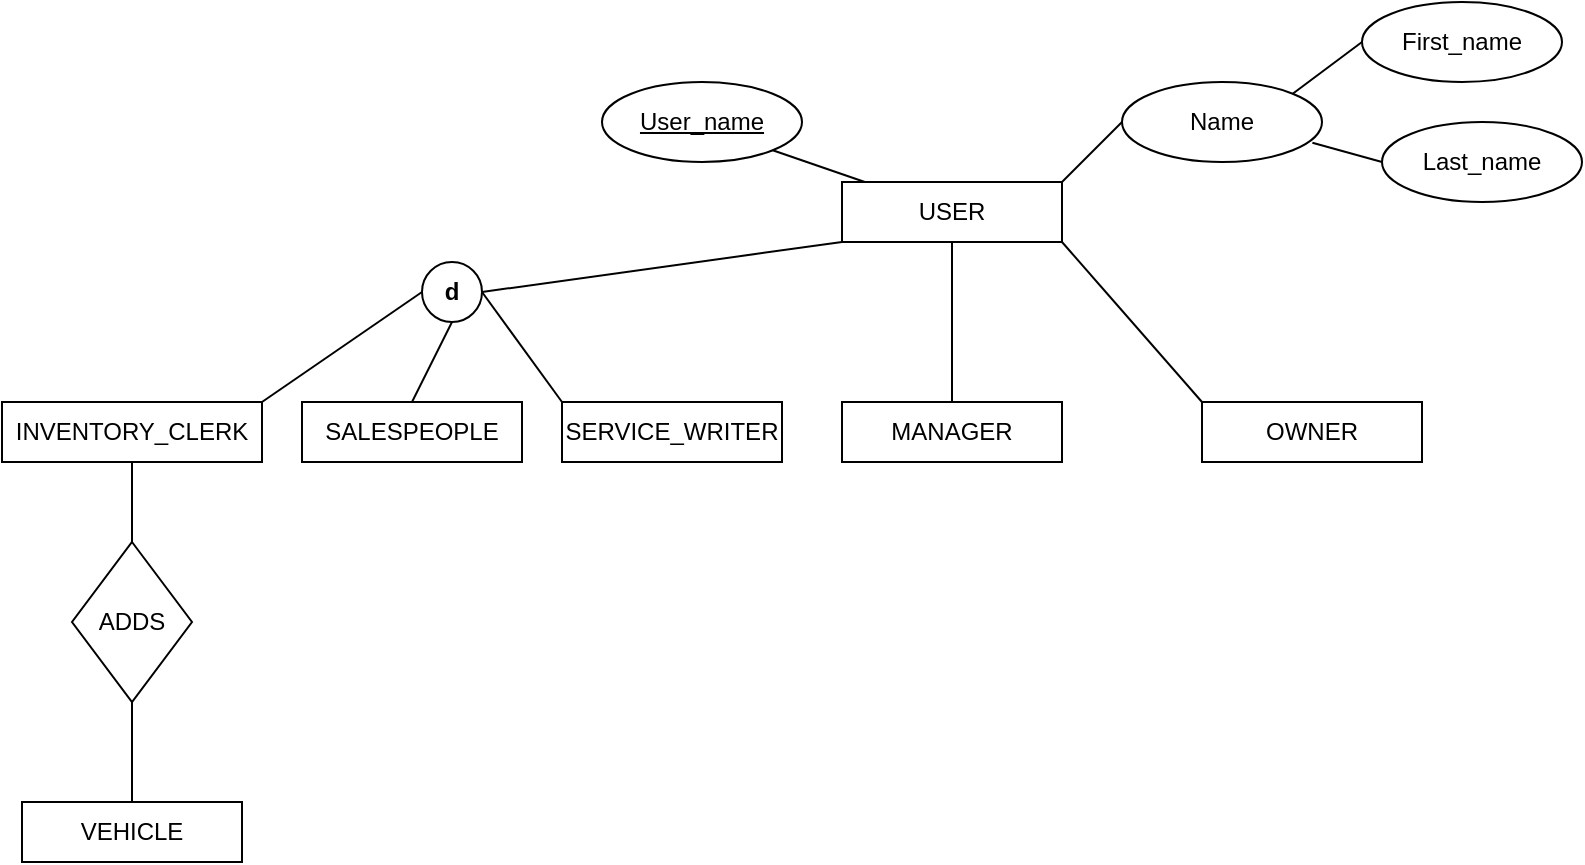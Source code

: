 <mxfile version="15.3.8" type="github">
  <diagram id="R2lEEEUBdFMjLlhIrx00" name="Page-1">
    <mxGraphModel dx="1038" dy="529" grid="1" gridSize="10" guides="1" tooltips="1" connect="1" arrows="1" fold="1" page="1" pageScale="1" pageWidth="850" pageHeight="1100" math="0" shadow="0" extFonts="Permanent Marker^https://fonts.googleapis.com/css?family=Permanent+Marker">
      <root>
        <mxCell id="0" />
        <mxCell id="1" parent="0" />
        <mxCell id="DOZqkX0SEd6aRNddLnZh-1" value="USER" style="rounded=0;whiteSpace=wrap;html=1;" vertex="1" parent="1">
          <mxGeometry x="470" y="100" width="110" height="30" as="geometry" />
        </mxCell>
        <mxCell id="DOZqkX0SEd6aRNddLnZh-2" value="&lt;u&gt;User_name&lt;/u&gt;" style="ellipse;whiteSpace=wrap;html=1;" vertex="1" parent="1">
          <mxGeometry x="350" y="50" width="100" height="40" as="geometry" />
        </mxCell>
        <mxCell id="DOZqkX0SEd6aRNddLnZh-6" value="Last_name" style="ellipse;whiteSpace=wrap;html=1;" vertex="1" parent="1">
          <mxGeometry x="740" y="70" width="100" height="40" as="geometry" />
        </mxCell>
        <mxCell id="DOZqkX0SEd6aRNddLnZh-7" value="First_name" style="ellipse;whiteSpace=wrap;html=1;" vertex="1" parent="1">
          <mxGeometry x="730" y="10" width="100" height="40" as="geometry" />
        </mxCell>
        <mxCell id="DOZqkX0SEd6aRNddLnZh-8" value="" style="endArrow=none;html=1;exitX=1;exitY=1;exitDx=0;exitDy=0;" edge="1" parent="1" source="DOZqkX0SEd6aRNddLnZh-2" target="DOZqkX0SEd6aRNddLnZh-1">
          <mxGeometry width="50" height="50" relative="1" as="geometry">
            <mxPoint x="310" y="240" as="sourcePoint" />
            <mxPoint x="360" y="190" as="targetPoint" />
          </mxGeometry>
        </mxCell>
        <mxCell id="DOZqkX0SEd6aRNddLnZh-15" value="Name" style="ellipse;whiteSpace=wrap;html=1;" vertex="1" parent="1">
          <mxGeometry x="610" y="50" width="100" height="40" as="geometry" />
        </mxCell>
        <mxCell id="DOZqkX0SEd6aRNddLnZh-16" value="" style="endArrow=none;html=1;entryX=0;entryY=0.5;entryDx=0;entryDy=0;exitX=1;exitY=0;exitDx=0;exitDy=0;" edge="1" parent="1" source="DOZqkX0SEd6aRNddLnZh-1" target="DOZqkX0SEd6aRNddLnZh-15">
          <mxGeometry width="50" height="50" relative="1" as="geometry">
            <mxPoint x="310" y="240" as="sourcePoint" />
            <mxPoint x="360" y="190" as="targetPoint" />
          </mxGeometry>
        </mxCell>
        <mxCell id="DOZqkX0SEd6aRNddLnZh-17" value="" style="endArrow=none;html=1;entryX=0.952;entryY=0.76;entryDx=0;entryDy=0;entryPerimeter=0;exitX=0;exitY=0.5;exitDx=0;exitDy=0;" edge="1" parent="1" source="DOZqkX0SEd6aRNddLnZh-6" target="DOZqkX0SEd6aRNddLnZh-15">
          <mxGeometry width="50" height="50" relative="1" as="geometry">
            <mxPoint x="310" y="240" as="sourcePoint" />
            <mxPoint x="360" y="190" as="targetPoint" />
          </mxGeometry>
        </mxCell>
        <mxCell id="DOZqkX0SEd6aRNddLnZh-18" value="" style="endArrow=none;html=1;entryX=0;entryY=0.5;entryDx=0;entryDy=0;exitX=1;exitY=0;exitDx=0;exitDy=0;" edge="1" parent="1" source="DOZqkX0SEd6aRNddLnZh-15" target="DOZqkX0SEd6aRNddLnZh-7">
          <mxGeometry width="50" height="50" relative="1" as="geometry">
            <mxPoint x="310" y="240" as="sourcePoint" />
            <mxPoint x="360" y="190" as="targetPoint" />
          </mxGeometry>
        </mxCell>
        <mxCell id="DOZqkX0SEd6aRNddLnZh-19" value="" style="endArrow=none;html=1;entryX=0;entryY=1;entryDx=0;entryDy=0;exitX=1;exitY=0.5;exitDx=0;exitDy=0;" edge="1" parent="1" source="DOZqkX0SEd6aRNddLnZh-20" target="DOZqkX0SEd6aRNddLnZh-1">
          <mxGeometry width="50" height="50" relative="1" as="geometry">
            <mxPoint x="305" y="165" as="sourcePoint" />
            <mxPoint x="360" y="190" as="targetPoint" />
          </mxGeometry>
        </mxCell>
        <mxCell id="DOZqkX0SEd6aRNddLnZh-20" value="&lt;b&gt;d&lt;/b&gt;" style="ellipse;whiteSpace=wrap;html=1;aspect=fixed;" vertex="1" parent="1">
          <mxGeometry x="260" y="140" width="30" height="30" as="geometry" />
        </mxCell>
        <mxCell id="DOZqkX0SEd6aRNddLnZh-21" value="" style="endArrow=none;html=1;entryX=0;entryY=0.5;entryDx=0;entryDy=0;exitX=1;exitY=0;exitDx=0;exitDy=0;" edge="1" parent="1" source="DOZqkX0SEd6aRNddLnZh-30" target="DOZqkX0SEd6aRNddLnZh-20">
          <mxGeometry width="50" height="50" relative="1" as="geometry">
            <mxPoint x="240" y="220" as="sourcePoint" />
            <mxPoint x="360" y="190" as="targetPoint" />
          </mxGeometry>
        </mxCell>
        <mxCell id="DOZqkX0SEd6aRNddLnZh-22" value="" style="endArrow=none;html=1;entryX=0.5;entryY=1;entryDx=0;entryDy=0;exitX=0.5;exitY=0;exitDx=0;exitDy=0;" edge="1" parent="1" source="DOZqkX0SEd6aRNddLnZh-29" target="DOZqkX0SEd6aRNddLnZh-20">
          <mxGeometry width="50" height="50" relative="1" as="geometry">
            <mxPoint x="335" y="240" as="sourcePoint" />
            <mxPoint x="360" y="190" as="targetPoint" />
          </mxGeometry>
        </mxCell>
        <mxCell id="DOZqkX0SEd6aRNddLnZh-23" value="" style="endArrow=none;html=1;entryX=1;entryY=0.5;entryDx=0;entryDy=0;exitX=0;exitY=0;exitDx=0;exitDy=0;" edge="1" parent="1" source="DOZqkX0SEd6aRNddLnZh-28" target="DOZqkX0SEd6aRNddLnZh-20">
          <mxGeometry width="50" height="50" relative="1" as="geometry">
            <mxPoint x="420" y="230" as="sourcePoint" />
            <mxPoint x="360" y="190" as="targetPoint" />
          </mxGeometry>
        </mxCell>
        <mxCell id="DOZqkX0SEd6aRNddLnZh-24" value="" style="endArrow=none;html=1;entryX=0.5;entryY=1;entryDx=0;entryDy=0;exitX=0.5;exitY=0;exitDx=0;exitDy=0;" edge="1" parent="1" source="DOZqkX0SEd6aRNddLnZh-27" target="DOZqkX0SEd6aRNddLnZh-1">
          <mxGeometry width="50" height="50" relative="1" as="geometry">
            <mxPoint x="525" y="200" as="sourcePoint" />
            <mxPoint x="360" y="190" as="targetPoint" />
          </mxGeometry>
        </mxCell>
        <mxCell id="DOZqkX0SEd6aRNddLnZh-25" value="" style="endArrow=none;html=1;entryX=1;entryY=1;entryDx=0;entryDy=0;exitX=0;exitY=0;exitDx=0;exitDy=0;" edge="1" parent="1" source="DOZqkX0SEd6aRNddLnZh-26" target="DOZqkX0SEd6aRNddLnZh-1">
          <mxGeometry width="50" height="50" relative="1" as="geometry">
            <mxPoint x="660" y="230" as="sourcePoint" />
            <mxPoint x="360" y="190" as="targetPoint" />
          </mxGeometry>
        </mxCell>
        <mxCell id="DOZqkX0SEd6aRNddLnZh-26" value="OWNER" style="rounded=0;whiteSpace=wrap;html=1;" vertex="1" parent="1">
          <mxGeometry x="650" y="210" width="110" height="30" as="geometry" />
        </mxCell>
        <mxCell id="DOZqkX0SEd6aRNddLnZh-27" value="MANAGER" style="rounded=0;whiteSpace=wrap;html=1;" vertex="1" parent="1">
          <mxGeometry x="470" y="210" width="110" height="30" as="geometry" />
        </mxCell>
        <mxCell id="DOZqkX0SEd6aRNddLnZh-28" value="SERVICE_WRITER" style="rounded=0;whiteSpace=wrap;html=1;" vertex="1" parent="1">
          <mxGeometry x="330" y="210" width="110" height="30" as="geometry" />
        </mxCell>
        <mxCell id="DOZqkX0SEd6aRNddLnZh-29" value="SALESPEOPLE" style="rounded=0;whiteSpace=wrap;html=1;" vertex="1" parent="1">
          <mxGeometry x="200" y="210" width="110" height="30" as="geometry" />
        </mxCell>
        <mxCell id="DOZqkX0SEd6aRNddLnZh-30" value="INVENTORY_CLERK" style="rounded=0;whiteSpace=wrap;html=1;" vertex="1" parent="1">
          <mxGeometry x="50" y="210" width="130" height="30" as="geometry" />
        </mxCell>
        <mxCell id="DOZqkX0SEd6aRNddLnZh-33" style="edgeStyle=orthogonalEdgeStyle;rounded=0;orthogonalLoop=1;jettySize=auto;html=1;exitX=0.5;exitY=1;exitDx=0;exitDy=0;" edge="1" parent="1" source="DOZqkX0SEd6aRNddLnZh-20" target="DOZqkX0SEd6aRNddLnZh-20">
          <mxGeometry relative="1" as="geometry" />
        </mxCell>
        <mxCell id="DOZqkX0SEd6aRNddLnZh-35" value="ADDS" style="rhombus;whiteSpace=wrap;html=1;" vertex="1" parent="1">
          <mxGeometry x="85" y="280" width="60" height="80" as="geometry" />
        </mxCell>
        <mxCell id="DOZqkX0SEd6aRNddLnZh-37" value="VEHICLE" style="rounded=0;whiteSpace=wrap;html=1;" vertex="1" parent="1">
          <mxGeometry x="60" y="410" width="110" height="30" as="geometry" />
        </mxCell>
        <mxCell id="DOZqkX0SEd6aRNddLnZh-38" value="" style="endArrow=none;html=1;entryX=0.5;entryY=1;entryDx=0;entryDy=0;" edge="1" parent="1" source="DOZqkX0SEd6aRNddLnZh-35" target="DOZqkX0SEd6aRNddLnZh-30">
          <mxGeometry width="50" height="50" relative="1" as="geometry">
            <mxPoint x="310" y="240" as="sourcePoint" />
            <mxPoint x="360" y="190" as="targetPoint" />
          </mxGeometry>
        </mxCell>
        <mxCell id="DOZqkX0SEd6aRNddLnZh-39" value="" style="endArrow=none;html=1;exitX=0.5;exitY=1;exitDx=0;exitDy=0;entryX=0.5;entryY=0;entryDx=0;entryDy=0;" edge="1" parent="1" source="DOZqkX0SEd6aRNddLnZh-35" target="DOZqkX0SEd6aRNddLnZh-37">
          <mxGeometry width="50" height="50" relative="1" as="geometry">
            <mxPoint x="310" y="240" as="sourcePoint" />
            <mxPoint x="360" y="190" as="targetPoint" />
          </mxGeometry>
        </mxCell>
      </root>
    </mxGraphModel>
  </diagram>
</mxfile>
